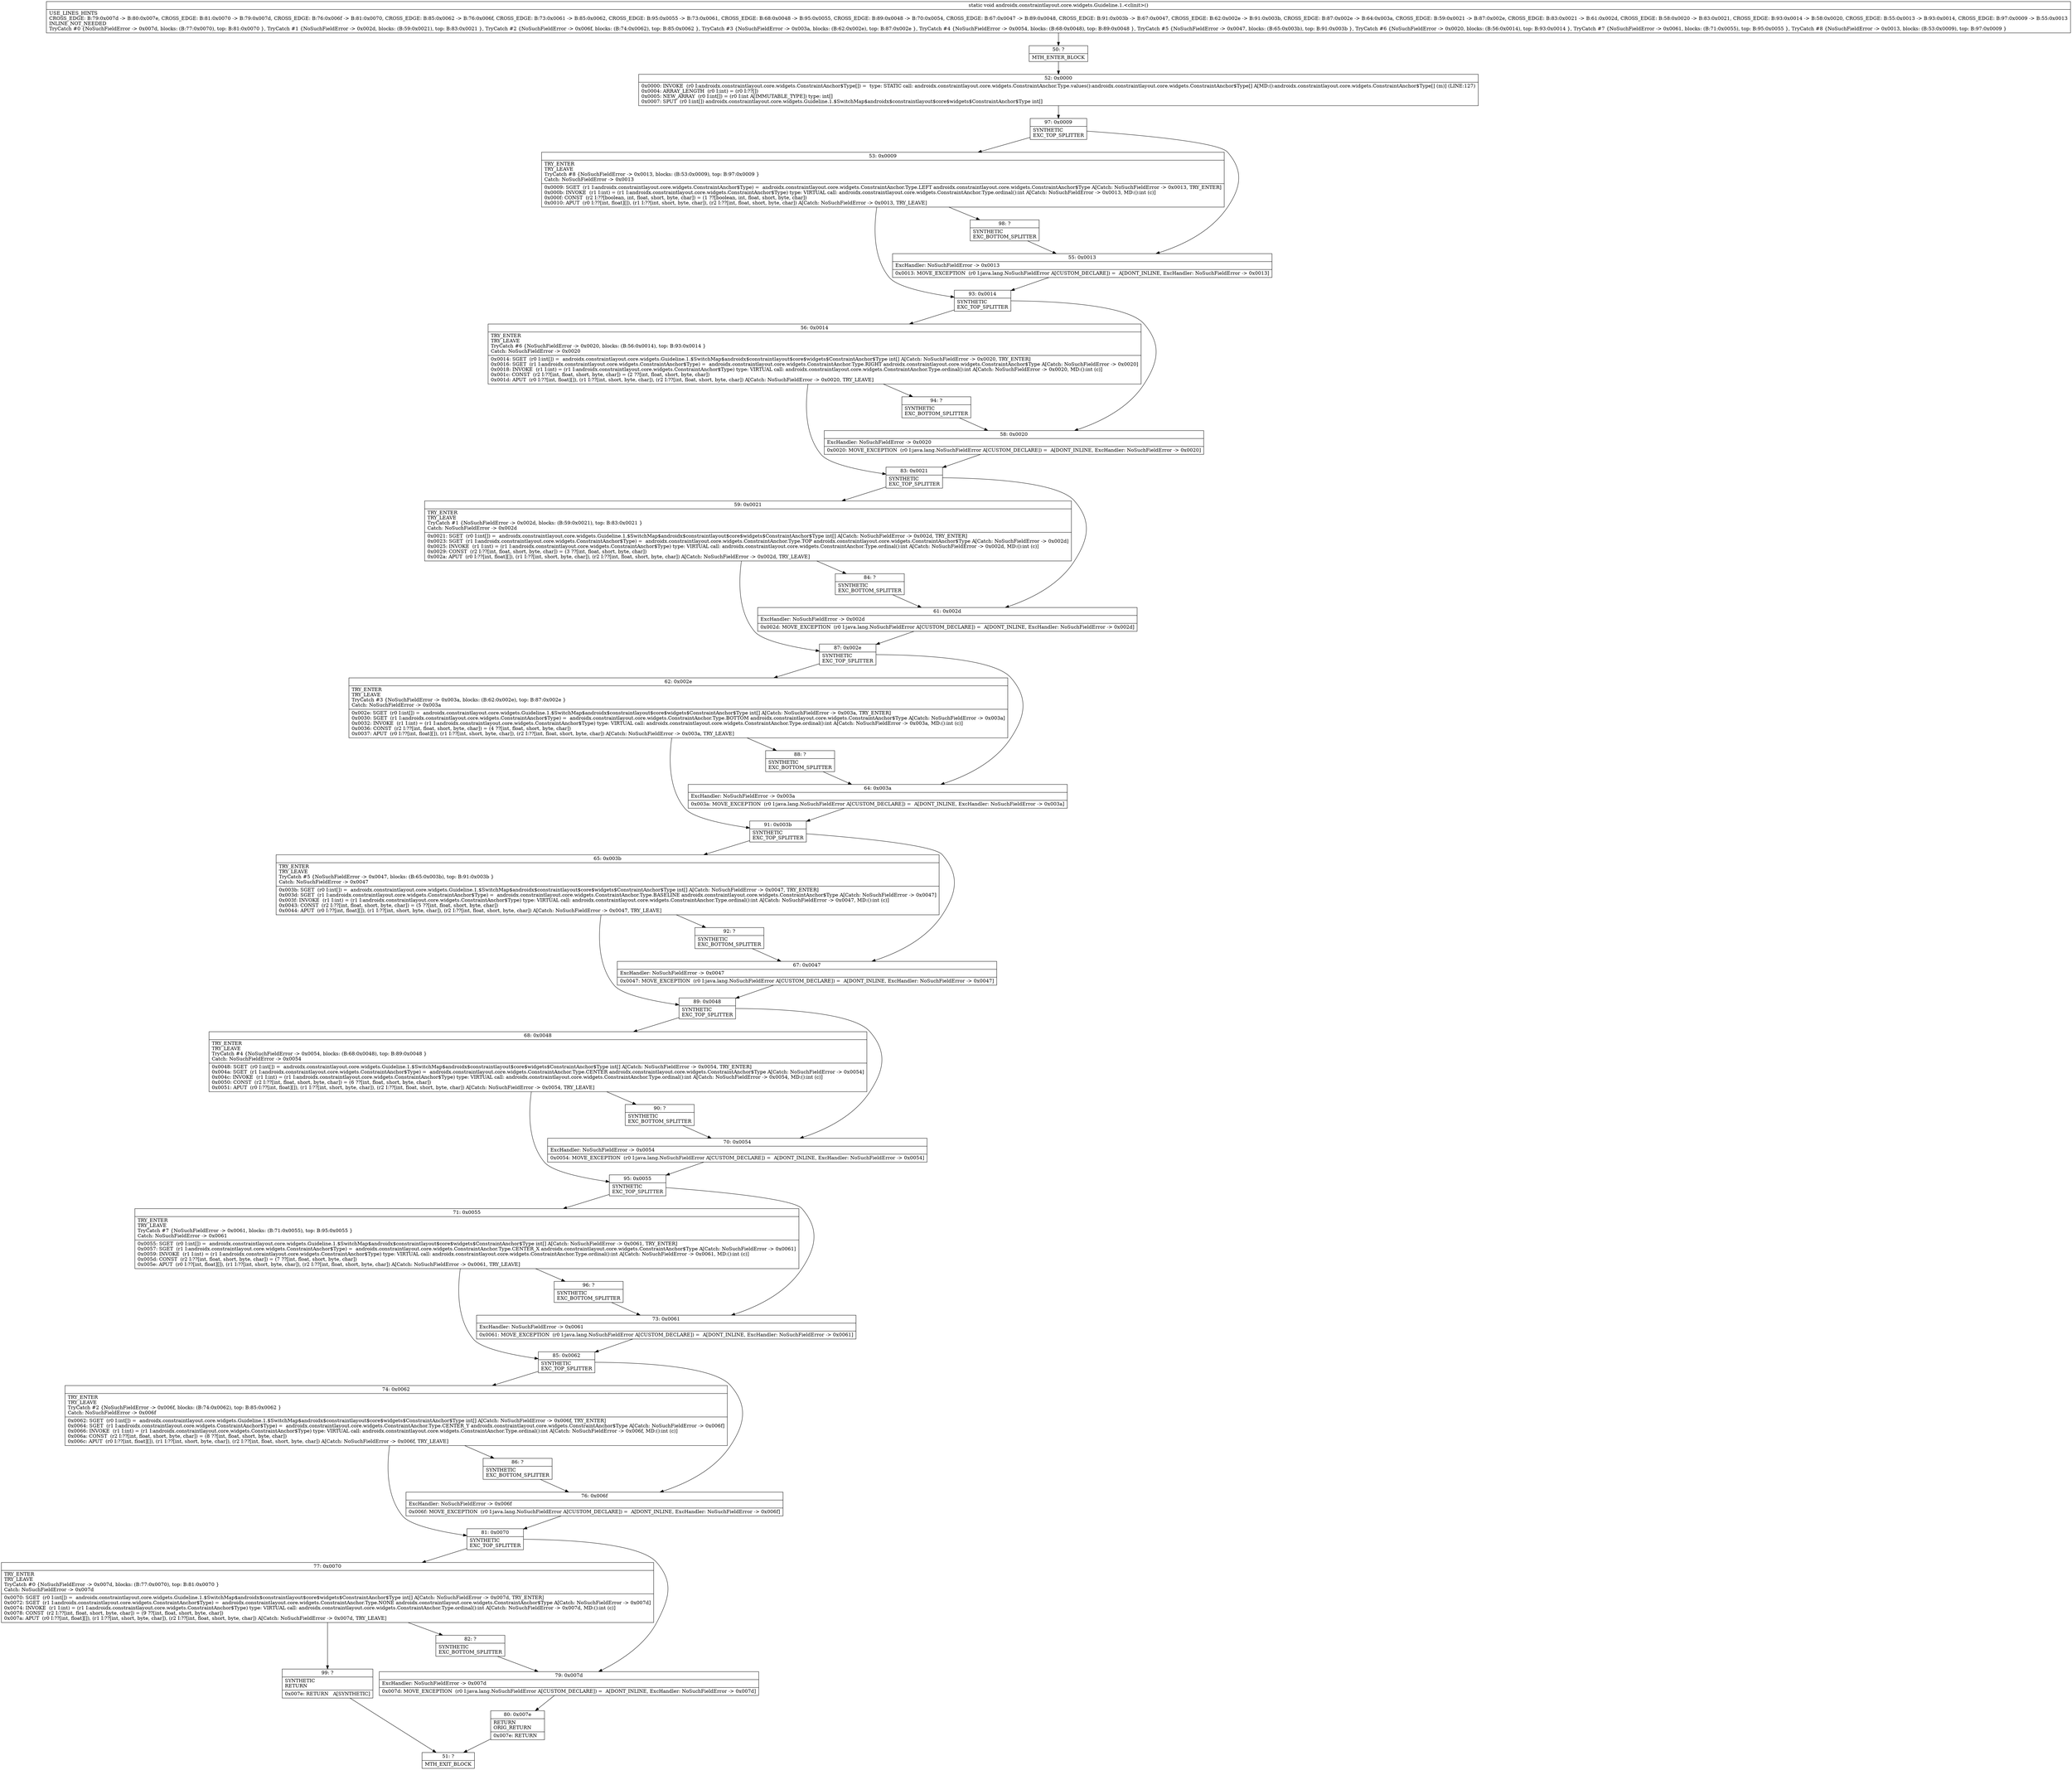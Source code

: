 digraph "CFG forandroidx.constraintlayout.core.widgets.Guideline.1.\<clinit\>()V" {
Node_50 [shape=record,label="{50\:\ ?|MTH_ENTER_BLOCK\l}"];
Node_52 [shape=record,label="{52\:\ 0x0000|0x0000: INVOKE  (r0 I:androidx.constraintlayout.core.widgets.ConstraintAnchor$Type[]) =  type: STATIC call: androidx.constraintlayout.core.widgets.ConstraintAnchor.Type.values():androidx.constraintlayout.core.widgets.ConstraintAnchor$Type[] A[MD:():androidx.constraintlayout.core.widgets.ConstraintAnchor$Type[] (m)] (LINE:127)\l0x0004: ARRAY_LENGTH  (r0 I:int) = (r0 I:??[]) \l0x0005: NEW_ARRAY  (r0 I:int[]) = (r0 I:int A[IMMUTABLE_TYPE]) type: int[] \l0x0007: SPUT  (r0 I:int[]) androidx.constraintlayout.core.widgets.Guideline.1.$SwitchMap$androidx$constraintlayout$core$widgets$ConstraintAnchor$Type int[] \l}"];
Node_97 [shape=record,label="{97\:\ 0x0009|SYNTHETIC\lEXC_TOP_SPLITTER\l}"];
Node_53 [shape=record,label="{53\:\ 0x0009|TRY_ENTER\lTRY_LEAVE\lTryCatch #8 \{NoSuchFieldError \-\> 0x0013, blocks: (B:53:0x0009), top: B:97:0x0009 \}\lCatch: NoSuchFieldError \-\> 0x0013\l|0x0009: SGET  (r1 I:androidx.constraintlayout.core.widgets.ConstraintAnchor$Type) =  androidx.constraintlayout.core.widgets.ConstraintAnchor.Type.LEFT androidx.constraintlayout.core.widgets.ConstraintAnchor$Type A[Catch: NoSuchFieldError \-\> 0x0013, TRY_ENTER]\l0x000b: INVOKE  (r1 I:int) = (r1 I:androidx.constraintlayout.core.widgets.ConstraintAnchor$Type) type: VIRTUAL call: androidx.constraintlayout.core.widgets.ConstraintAnchor.Type.ordinal():int A[Catch: NoSuchFieldError \-\> 0x0013, MD:():int (c)]\l0x000f: CONST  (r2 I:??[boolean, int, float, short, byte, char]) = (1 ??[boolean, int, float, short, byte, char]) \l0x0010: APUT  (r0 I:??[int, float][]), (r1 I:??[int, short, byte, char]), (r2 I:??[int, float, short, byte, char]) A[Catch: NoSuchFieldError \-\> 0x0013, TRY_LEAVE]\l}"];
Node_93 [shape=record,label="{93\:\ 0x0014|SYNTHETIC\lEXC_TOP_SPLITTER\l}"];
Node_56 [shape=record,label="{56\:\ 0x0014|TRY_ENTER\lTRY_LEAVE\lTryCatch #6 \{NoSuchFieldError \-\> 0x0020, blocks: (B:56:0x0014), top: B:93:0x0014 \}\lCatch: NoSuchFieldError \-\> 0x0020\l|0x0014: SGET  (r0 I:int[]) =  androidx.constraintlayout.core.widgets.Guideline.1.$SwitchMap$androidx$constraintlayout$core$widgets$ConstraintAnchor$Type int[] A[Catch: NoSuchFieldError \-\> 0x0020, TRY_ENTER]\l0x0016: SGET  (r1 I:androidx.constraintlayout.core.widgets.ConstraintAnchor$Type) =  androidx.constraintlayout.core.widgets.ConstraintAnchor.Type.RIGHT androidx.constraintlayout.core.widgets.ConstraintAnchor$Type A[Catch: NoSuchFieldError \-\> 0x0020]\l0x0018: INVOKE  (r1 I:int) = (r1 I:androidx.constraintlayout.core.widgets.ConstraintAnchor$Type) type: VIRTUAL call: androidx.constraintlayout.core.widgets.ConstraintAnchor.Type.ordinal():int A[Catch: NoSuchFieldError \-\> 0x0020, MD:():int (c)]\l0x001c: CONST  (r2 I:??[int, float, short, byte, char]) = (2 ??[int, float, short, byte, char]) \l0x001d: APUT  (r0 I:??[int, float][]), (r1 I:??[int, short, byte, char]), (r2 I:??[int, float, short, byte, char]) A[Catch: NoSuchFieldError \-\> 0x0020, TRY_LEAVE]\l}"];
Node_83 [shape=record,label="{83\:\ 0x0021|SYNTHETIC\lEXC_TOP_SPLITTER\l}"];
Node_59 [shape=record,label="{59\:\ 0x0021|TRY_ENTER\lTRY_LEAVE\lTryCatch #1 \{NoSuchFieldError \-\> 0x002d, blocks: (B:59:0x0021), top: B:83:0x0021 \}\lCatch: NoSuchFieldError \-\> 0x002d\l|0x0021: SGET  (r0 I:int[]) =  androidx.constraintlayout.core.widgets.Guideline.1.$SwitchMap$androidx$constraintlayout$core$widgets$ConstraintAnchor$Type int[] A[Catch: NoSuchFieldError \-\> 0x002d, TRY_ENTER]\l0x0023: SGET  (r1 I:androidx.constraintlayout.core.widgets.ConstraintAnchor$Type) =  androidx.constraintlayout.core.widgets.ConstraintAnchor.Type.TOP androidx.constraintlayout.core.widgets.ConstraintAnchor$Type A[Catch: NoSuchFieldError \-\> 0x002d]\l0x0025: INVOKE  (r1 I:int) = (r1 I:androidx.constraintlayout.core.widgets.ConstraintAnchor$Type) type: VIRTUAL call: androidx.constraintlayout.core.widgets.ConstraintAnchor.Type.ordinal():int A[Catch: NoSuchFieldError \-\> 0x002d, MD:():int (c)]\l0x0029: CONST  (r2 I:??[int, float, short, byte, char]) = (3 ??[int, float, short, byte, char]) \l0x002a: APUT  (r0 I:??[int, float][]), (r1 I:??[int, short, byte, char]), (r2 I:??[int, float, short, byte, char]) A[Catch: NoSuchFieldError \-\> 0x002d, TRY_LEAVE]\l}"];
Node_84 [shape=record,label="{84\:\ ?|SYNTHETIC\lEXC_BOTTOM_SPLITTER\l}"];
Node_87 [shape=record,label="{87\:\ 0x002e|SYNTHETIC\lEXC_TOP_SPLITTER\l}"];
Node_62 [shape=record,label="{62\:\ 0x002e|TRY_ENTER\lTRY_LEAVE\lTryCatch #3 \{NoSuchFieldError \-\> 0x003a, blocks: (B:62:0x002e), top: B:87:0x002e \}\lCatch: NoSuchFieldError \-\> 0x003a\l|0x002e: SGET  (r0 I:int[]) =  androidx.constraintlayout.core.widgets.Guideline.1.$SwitchMap$androidx$constraintlayout$core$widgets$ConstraintAnchor$Type int[] A[Catch: NoSuchFieldError \-\> 0x003a, TRY_ENTER]\l0x0030: SGET  (r1 I:androidx.constraintlayout.core.widgets.ConstraintAnchor$Type) =  androidx.constraintlayout.core.widgets.ConstraintAnchor.Type.BOTTOM androidx.constraintlayout.core.widgets.ConstraintAnchor$Type A[Catch: NoSuchFieldError \-\> 0x003a]\l0x0032: INVOKE  (r1 I:int) = (r1 I:androidx.constraintlayout.core.widgets.ConstraintAnchor$Type) type: VIRTUAL call: androidx.constraintlayout.core.widgets.ConstraintAnchor.Type.ordinal():int A[Catch: NoSuchFieldError \-\> 0x003a, MD:():int (c)]\l0x0036: CONST  (r2 I:??[int, float, short, byte, char]) = (4 ??[int, float, short, byte, char]) \l0x0037: APUT  (r0 I:??[int, float][]), (r1 I:??[int, short, byte, char]), (r2 I:??[int, float, short, byte, char]) A[Catch: NoSuchFieldError \-\> 0x003a, TRY_LEAVE]\l}"];
Node_88 [shape=record,label="{88\:\ ?|SYNTHETIC\lEXC_BOTTOM_SPLITTER\l}"];
Node_91 [shape=record,label="{91\:\ 0x003b|SYNTHETIC\lEXC_TOP_SPLITTER\l}"];
Node_65 [shape=record,label="{65\:\ 0x003b|TRY_ENTER\lTRY_LEAVE\lTryCatch #5 \{NoSuchFieldError \-\> 0x0047, blocks: (B:65:0x003b), top: B:91:0x003b \}\lCatch: NoSuchFieldError \-\> 0x0047\l|0x003b: SGET  (r0 I:int[]) =  androidx.constraintlayout.core.widgets.Guideline.1.$SwitchMap$androidx$constraintlayout$core$widgets$ConstraintAnchor$Type int[] A[Catch: NoSuchFieldError \-\> 0x0047, TRY_ENTER]\l0x003d: SGET  (r1 I:androidx.constraintlayout.core.widgets.ConstraintAnchor$Type) =  androidx.constraintlayout.core.widgets.ConstraintAnchor.Type.BASELINE androidx.constraintlayout.core.widgets.ConstraintAnchor$Type A[Catch: NoSuchFieldError \-\> 0x0047]\l0x003f: INVOKE  (r1 I:int) = (r1 I:androidx.constraintlayout.core.widgets.ConstraintAnchor$Type) type: VIRTUAL call: androidx.constraintlayout.core.widgets.ConstraintAnchor.Type.ordinal():int A[Catch: NoSuchFieldError \-\> 0x0047, MD:():int (c)]\l0x0043: CONST  (r2 I:??[int, float, short, byte, char]) = (5 ??[int, float, short, byte, char]) \l0x0044: APUT  (r0 I:??[int, float][]), (r1 I:??[int, short, byte, char]), (r2 I:??[int, float, short, byte, char]) A[Catch: NoSuchFieldError \-\> 0x0047, TRY_LEAVE]\l}"];
Node_89 [shape=record,label="{89\:\ 0x0048|SYNTHETIC\lEXC_TOP_SPLITTER\l}"];
Node_68 [shape=record,label="{68\:\ 0x0048|TRY_ENTER\lTRY_LEAVE\lTryCatch #4 \{NoSuchFieldError \-\> 0x0054, blocks: (B:68:0x0048), top: B:89:0x0048 \}\lCatch: NoSuchFieldError \-\> 0x0054\l|0x0048: SGET  (r0 I:int[]) =  androidx.constraintlayout.core.widgets.Guideline.1.$SwitchMap$androidx$constraintlayout$core$widgets$ConstraintAnchor$Type int[] A[Catch: NoSuchFieldError \-\> 0x0054, TRY_ENTER]\l0x004a: SGET  (r1 I:androidx.constraintlayout.core.widgets.ConstraintAnchor$Type) =  androidx.constraintlayout.core.widgets.ConstraintAnchor.Type.CENTER androidx.constraintlayout.core.widgets.ConstraintAnchor$Type A[Catch: NoSuchFieldError \-\> 0x0054]\l0x004c: INVOKE  (r1 I:int) = (r1 I:androidx.constraintlayout.core.widgets.ConstraintAnchor$Type) type: VIRTUAL call: androidx.constraintlayout.core.widgets.ConstraintAnchor.Type.ordinal():int A[Catch: NoSuchFieldError \-\> 0x0054, MD:():int (c)]\l0x0050: CONST  (r2 I:??[int, float, short, byte, char]) = (6 ??[int, float, short, byte, char]) \l0x0051: APUT  (r0 I:??[int, float][]), (r1 I:??[int, short, byte, char]), (r2 I:??[int, float, short, byte, char]) A[Catch: NoSuchFieldError \-\> 0x0054, TRY_LEAVE]\l}"];
Node_90 [shape=record,label="{90\:\ ?|SYNTHETIC\lEXC_BOTTOM_SPLITTER\l}"];
Node_95 [shape=record,label="{95\:\ 0x0055|SYNTHETIC\lEXC_TOP_SPLITTER\l}"];
Node_71 [shape=record,label="{71\:\ 0x0055|TRY_ENTER\lTRY_LEAVE\lTryCatch #7 \{NoSuchFieldError \-\> 0x0061, blocks: (B:71:0x0055), top: B:95:0x0055 \}\lCatch: NoSuchFieldError \-\> 0x0061\l|0x0055: SGET  (r0 I:int[]) =  androidx.constraintlayout.core.widgets.Guideline.1.$SwitchMap$androidx$constraintlayout$core$widgets$ConstraintAnchor$Type int[] A[Catch: NoSuchFieldError \-\> 0x0061, TRY_ENTER]\l0x0057: SGET  (r1 I:androidx.constraintlayout.core.widgets.ConstraintAnchor$Type) =  androidx.constraintlayout.core.widgets.ConstraintAnchor.Type.CENTER_X androidx.constraintlayout.core.widgets.ConstraintAnchor$Type A[Catch: NoSuchFieldError \-\> 0x0061]\l0x0059: INVOKE  (r1 I:int) = (r1 I:androidx.constraintlayout.core.widgets.ConstraintAnchor$Type) type: VIRTUAL call: androidx.constraintlayout.core.widgets.ConstraintAnchor.Type.ordinal():int A[Catch: NoSuchFieldError \-\> 0x0061, MD:():int (c)]\l0x005d: CONST  (r2 I:??[int, float, short, byte, char]) = (7 ??[int, float, short, byte, char]) \l0x005e: APUT  (r0 I:??[int, float][]), (r1 I:??[int, short, byte, char]), (r2 I:??[int, float, short, byte, char]) A[Catch: NoSuchFieldError \-\> 0x0061, TRY_LEAVE]\l}"];
Node_85 [shape=record,label="{85\:\ 0x0062|SYNTHETIC\lEXC_TOP_SPLITTER\l}"];
Node_74 [shape=record,label="{74\:\ 0x0062|TRY_ENTER\lTRY_LEAVE\lTryCatch #2 \{NoSuchFieldError \-\> 0x006f, blocks: (B:74:0x0062), top: B:85:0x0062 \}\lCatch: NoSuchFieldError \-\> 0x006f\l|0x0062: SGET  (r0 I:int[]) =  androidx.constraintlayout.core.widgets.Guideline.1.$SwitchMap$androidx$constraintlayout$core$widgets$ConstraintAnchor$Type int[] A[Catch: NoSuchFieldError \-\> 0x006f, TRY_ENTER]\l0x0064: SGET  (r1 I:androidx.constraintlayout.core.widgets.ConstraintAnchor$Type) =  androidx.constraintlayout.core.widgets.ConstraintAnchor.Type.CENTER_Y androidx.constraintlayout.core.widgets.ConstraintAnchor$Type A[Catch: NoSuchFieldError \-\> 0x006f]\l0x0066: INVOKE  (r1 I:int) = (r1 I:androidx.constraintlayout.core.widgets.ConstraintAnchor$Type) type: VIRTUAL call: androidx.constraintlayout.core.widgets.ConstraintAnchor.Type.ordinal():int A[Catch: NoSuchFieldError \-\> 0x006f, MD:():int (c)]\l0x006a: CONST  (r2 I:??[int, float, short, byte, char]) = (8 ??[int, float, short, byte, char]) \l0x006c: APUT  (r0 I:??[int, float][]), (r1 I:??[int, short, byte, char]), (r2 I:??[int, float, short, byte, char]) A[Catch: NoSuchFieldError \-\> 0x006f, TRY_LEAVE]\l}"];
Node_81 [shape=record,label="{81\:\ 0x0070|SYNTHETIC\lEXC_TOP_SPLITTER\l}"];
Node_77 [shape=record,label="{77\:\ 0x0070|TRY_ENTER\lTRY_LEAVE\lTryCatch #0 \{NoSuchFieldError \-\> 0x007d, blocks: (B:77:0x0070), top: B:81:0x0070 \}\lCatch: NoSuchFieldError \-\> 0x007d\l|0x0070: SGET  (r0 I:int[]) =  androidx.constraintlayout.core.widgets.Guideline.1.$SwitchMap$androidx$constraintlayout$core$widgets$ConstraintAnchor$Type int[] A[Catch: NoSuchFieldError \-\> 0x007d, TRY_ENTER]\l0x0072: SGET  (r1 I:androidx.constraintlayout.core.widgets.ConstraintAnchor$Type) =  androidx.constraintlayout.core.widgets.ConstraintAnchor.Type.NONE androidx.constraintlayout.core.widgets.ConstraintAnchor$Type A[Catch: NoSuchFieldError \-\> 0x007d]\l0x0074: INVOKE  (r1 I:int) = (r1 I:androidx.constraintlayout.core.widgets.ConstraintAnchor$Type) type: VIRTUAL call: androidx.constraintlayout.core.widgets.ConstraintAnchor.Type.ordinal():int A[Catch: NoSuchFieldError \-\> 0x007d, MD:():int (c)]\l0x0078: CONST  (r2 I:??[int, float, short, byte, char]) = (9 ??[int, float, short, byte, char]) \l0x007a: APUT  (r0 I:??[int, float][]), (r1 I:??[int, short, byte, char]), (r2 I:??[int, float, short, byte, char]) A[Catch: NoSuchFieldError \-\> 0x007d, TRY_LEAVE]\l}"];
Node_82 [shape=record,label="{82\:\ ?|SYNTHETIC\lEXC_BOTTOM_SPLITTER\l}"];
Node_99 [shape=record,label="{99\:\ ?|SYNTHETIC\lRETURN\l|0x007e: RETURN   A[SYNTHETIC]\l}"];
Node_51 [shape=record,label="{51\:\ ?|MTH_EXIT_BLOCK\l}"];
Node_79 [shape=record,label="{79\:\ 0x007d|ExcHandler: NoSuchFieldError \-\> 0x007d\l|0x007d: MOVE_EXCEPTION  (r0 I:java.lang.NoSuchFieldError A[CUSTOM_DECLARE]) =  A[DONT_INLINE, ExcHandler: NoSuchFieldError \-\> 0x007d]\l}"];
Node_80 [shape=record,label="{80\:\ 0x007e|RETURN\lORIG_RETURN\l|0x007e: RETURN   \l}"];
Node_86 [shape=record,label="{86\:\ ?|SYNTHETIC\lEXC_BOTTOM_SPLITTER\l}"];
Node_76 [shape=record,label="{76\:\ 0x006f|ExcHandler: NoSuchFieldError \-\> 0x006f\l|0x006f: MOVE_EXCEPTION  (r0 I:java.lang.NoSuchFieldError A[CUSTOM_DECLARE]) =  A[DONT_INLINE, ExcHandler: NoSuchFieldError \-\> 0x006f]\l}"];
Node_96 [shape=record,label="{96\:\ ?|SYNTHETIC\lEXC_BOTTOM_SPLITTER\l}"];
Node_73 [shape=record,label="{73\:\ 0x0061|ExcHandler: NoSuchFieldError \-\> 0x0061\l|0x0061: MOVE_EXCEPTION  (r0 I:java.lang.NoSuchFieldError A[CUSTOM_DECLARE]) =  A[DONT_INLINE, ExcHandler: NoSuchFieldError \-\> 0x0061]\l}"];
Node_70 [shape=record,label="{70\:\ 0x0054|ExcHandler: NoSuchFieldError \-\> 0x0054\l|0x0054: MOVE_EXCEPTION  (r0 I:java.lang.NoSuchFieldError A[CUSTOM_DECLARE]) =  A[DONT_INLINE, ExcHandler: NoSuchFieldError \-\> 0x0054]\l}"];
Node_92 [shape=record,label="{92\:\ ?|SYNTHETIC\lEXC_BOTTOM_SPLITTER\l}"];
Node_67 [shape=record,label="{67\:\ 0x0047|ExcHandler: NoSuchFieldError \-\> 0x0047\l|0x0047: MOVE_EXCEPTION  (r0 I:java.lang.NoSuchFieldError A[CUSTOM_DECLARE]) =  A[DONT_INLINE, ExcHandler: NoSuchFieldError \-\> 0x0047]\l}"];
Node_64 [shape=record,label="{64\:\ 0x003a|ExcHandler: NoSuchFieldError \-\> 0x003a\l|0x003a: MOVE_EXCEPTION  (r0 I:java.lang.NoSuchFieldError A[CUSTOM_DECLARE]) =  A[DONT_INLINE, ExcHandler: NoSuchFieldError \-\> 0x003a]\l}"];
Node_61 [shape=record,label="{61\:\ 0x002d|ExcHandler: NoSuchFieldError \-\> 0x002d\l|0x002d: MOVE_EXCEPTION  (r0 I:java.lang.NoSuchFieldError A[CUSTOM_DECLARE]) =  A[DONT_INLINE, ExcHandler: NoSuchFieldError \-\> 0x002d]\l}"];
Node_94 [shape=record,label="{94\:\ ?|SYNTHETIC\lEXC_BOTTOM_SPLITTER\l}"];
Node_58 [shape=record,label="{58\:\ 0x0020|ExcHandler: NoSuchFieldError \-\> 0x0020\l|0x0020: MOVE_EXCEPTION  (r0 I:java.lang.NoSuchFieldError A[CUSTOM_DECLARE]) =  A[DONT_INLINE, ExcHandler: NoSuchFieldError \-\> 0x0020]\l}"];
Node_98 [shape=record,label="{98\:\ ?|SYNTHETIC\lEXC_BOTTOM_SPLITTER\l}"];
Node_55 [shape=record,label="{55\:\ 0x0013|ExcHandler: NoSuchFieldError \-\> 0x0013\l|0x0013: MOVE_EXCEPTION  (r0 I:java.lang.NoSuchFieldError A[CUSTOM_DECLARE]) =  A[DONT_INLINE, ExcHandler: NoSuchFieldError \-\> 0x0013]\l}"];
MethodNode[shape=record,label="{static void androidx.constraintlayout.core.widgets.Guideline.1.\<clinit\>()  | USE_LINES_HINTS\lCROSS_EDGE: B:79:0x007d \-\> B:80:0x007e, CROSS_EDGE: B:81:0x0070 \-\> B:79:0x007d, CROSS_EDGE: B:76:0x006f \-\> B:81:0x0070, CROSS_EDGE: B:85:0x0062 \-\> B:76:0x006f, CROSS_EDGE: B:73:0x0061 \-\> B:85:0x0062, CROSS_EDGE: B:95:0x0055 \-\> B:73:0x0061, CROSS_EDGE: B:68:0x0048 \-\> B:95:0x0055, CROSS_EDGE: B:89:0x0048 \-\> B:70:0x0054, CROSS_EDGE: B:67:0x0047 \-\> B:89:0x0048, CROSS_EDGE: B:91:0x003b \-\> B:67:0x0047, CROSS_EDGE: B:62:0x002e \-\> B:91:0x003b, CROSS_EDGE: B:87:0x002e \-\> B:64:0x003a, CROSS_EDGE: B:59:0x0021 \-\> B:87:0x002e, CROSS_EDGE: B:83:0x0021 \-\> B:61:0x002d, CROSS_EDGE: B:58:0x0020 \-\> B:83:0x0021, CROSS_EDGE: B:93:0x0014 \-\> B:58:0x0020, CROSS_EDGE: B:55:0x0013 \-\> B:93:0x0014, CROSS_EDGE: B:97:0x0009 \-\> B:55:0x0013\lINLINE_NOT_NEEDED\lTryCatch #0 \{NoSuchFieldError \-\> 0x007d, blocks: (B:77:0x0070), top: B:81:0x0070 \}, TryCatch #1 \{NoSuchFieldError \-\> 0x002d, blocks: (B:59:0x0021), top: B:83:0x0021 \}, TryCatch #2 \{NoSuchFieldError \-\> 0x006f, blocks: (B:74:0x0062), top: B:85:0x0062 \}, TryCatch #3 \{NoSuchFieldError \-\> 0x003a, blocks: (B:62:0x002e), top: B:87:0x002e \}, TryCatch #4 \{NoSuchFieldError \-\> 0x0054, blocks: (B:68:0x0048), top: B:89:0x0048 \}, TryCatch #5 \{NoSuchFieldError \-\> 0x0047, blocks: (B:65:0x003b), top: B:91:0x003b \}, TryCatch #6 \{NoSuchFieldError \-\> 0x0020, blocks: (B:56:0x0014), top: B:93:0x0014 \}, TryCatch #7 \{NoSuchFieldError \-\> 0x0061, blocks: (B:71:0x0055), top: B:95:0x0055 \}, TryCatch #8 \{NoSuchFieldError \-\> 0x0013, blocks: (B:53:0x0009), top: B:97:0x0009 \}\l}"];
MethodNode -> Node_50;Node_50 -> Node_52;
Node_52 -> Node_97;
Node_97 -> Node_53;
Node_97 -> Node_55;
Node_53 -> Node_93;
Node_53 -> Node_98;
Node_93 -> Node_56;
Node_93 -> Node_58;
Node_56 -> Node_83;
Node_56 -> Node_94;
Node_83 -> Node_59;
Node_83 -> Node_61;
Node_59 -> Node_84;
Node_59 -> Node_87;
Node_84 -> Node_61;
Node_87 -> Node_62;
Node_87 -> Node_64;
Node_62 -> Node_88;
Node_62 -> Node_91;
Node_88 -> Node_64;
Node_91 -> Node_65;
Node_91 -> Node_67;
Node_65 -> Node_89;
Node_65 -> Node_92;
Node_89 -> Node_68;
Node_89 -> Node_70;
Node_68 -> Node_90;
Node_68 -> Node_95;
Node_90 -> Node_70;
Node_95 -> Node_71;
Node_95 -> Node_73;
Node_71 -> Node_85;
Node_71 -> Node_96;
Node_85 -> Node_74;
Node_85 -> Node_76;
Node_74 -> Node_81;
Node_74 -> Node_86;
Node_81 -> Node_77;
Node_81 -> Node_79;
Node_77 -> Node_82;
Node_77 -> Node_99;
Node_82 -> Node_79;
Node_99 -> Node_51;
Node_79 -> Node_80;
Node_80 -> Node_51;
Node_86 -> Node_76;
Node_76 -> Node_81;
Node_96 -> Node_73;
Node_73 -> Node_85;
Node_70 -> Node_95;
Node_92 -> Node_67;
Node_67 -> Node_89;
Node_64 -> Node_91;
Node_61 -> Node_87;
Node_94 -> Node_58;
Node_58 -> Node_83;
Node_98 -> Node_55;
Node_55 -> Node_93;
}

